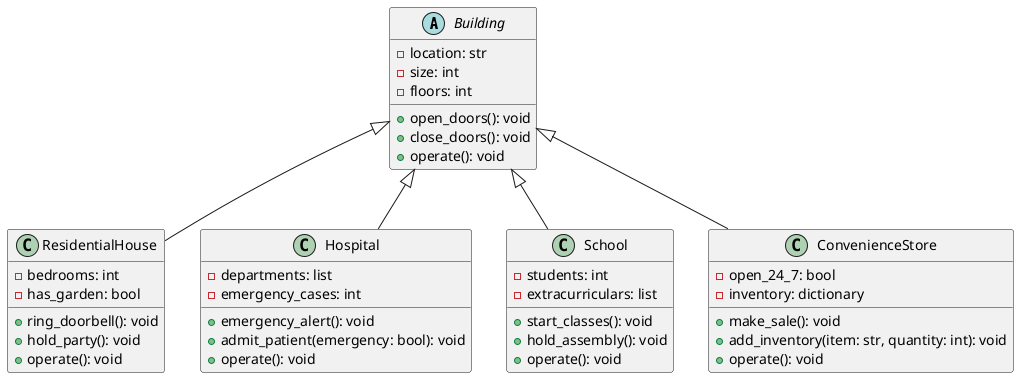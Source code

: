 @startuml

abstract class Building {
    - location: str
    - size: int
    - floors: int
    + open_doors(): void
    + close_doors(): void
    + operate(): void
}

class ResidentialHouse {
    - bedrooms: int
    - has_garden: bool
    + ring_doorbell(): void
    + hold_party(): void
    + operate(): void
}

class Hospital {
    - departments: list
    - emergency_cases: int
    + emergency_alert(): void
    + admit_patient(emergency: bool): void
    + operate(): void
}

class School {
    - students: int
    - extracurriculars: list
    + start_classes(): void
    + hold_assembly(): void
    + operate(): void
}

class ConvenienceStore {
    - open_24_7: bool
    - inventory: dictionary
    + make_sale(): void
    + add_inventory(item: str, quantity: int): void
    + operate(): void
}

Building <|-- ResidentialHouse
Building <|-- Hospital
Building <|-- School
Building <|-- ConvenienceStore

@enduml
